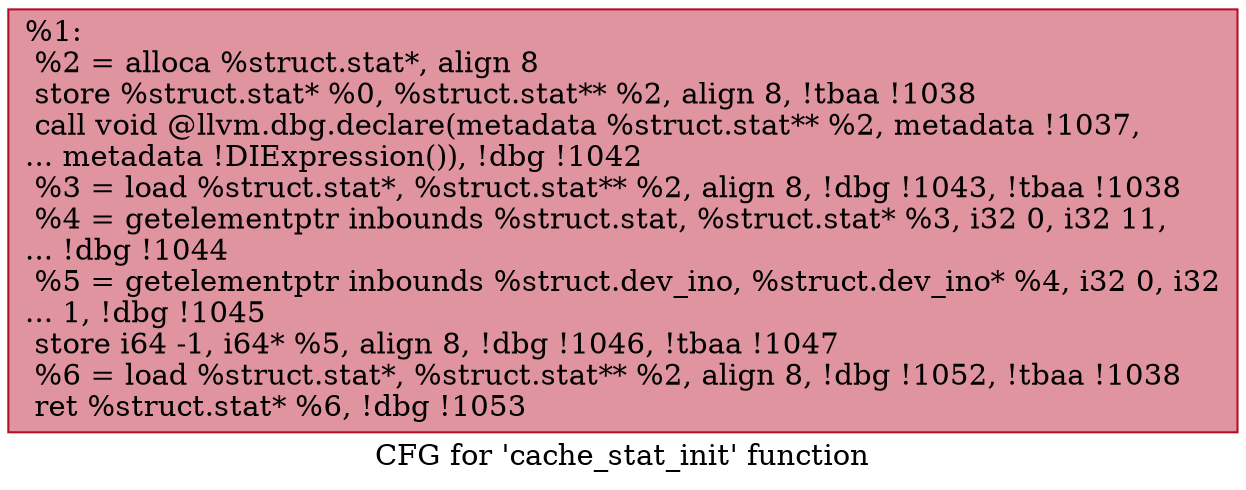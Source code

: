 digraph "CFG for 'cache_stat_init' function" {
	label="CFG for 'cache_stat_init' function";

	Node0x1cbdbe0 [shape=record,color="#b70d28ff", style=filled, fillcolor="#b70d2870",label="{%1:\l  %2 = alloca %struct.stat*, align 8\l  store %struct.stat* %0, %struct.stat** %2, align 8, !tbaa !1038\l  call void @llvm.dbg.declare(metadata %struct.stat** %2, metadata !1037,\l... metadata !DIExpression()), !dbg !1042\l  %3 = load %struct.stat*, %struct.stat** %2, align 8, !dbg !1043, !tbaa !1038\l  %4 = getelementptr inbounds %struct.stat, %struct.stat* %3, i32 0, i32 11,\l... !dbg !1044\l  %5 = getelementptr inbounds %struct.dev_ino, %struct.dev_ino* %4, i32 0, i32\l... 1, !dbg !1045\l  store i64 -1, i64* %5, align 8, !dbg !1046, !tbaa !1047\l  %6 = load %struct.stat*, %struct.stat** %2, align 8, !dbg !1052, !tbaa !1038\l  ret %struct.stat* %6, !dbg !1053\l}"];
}
